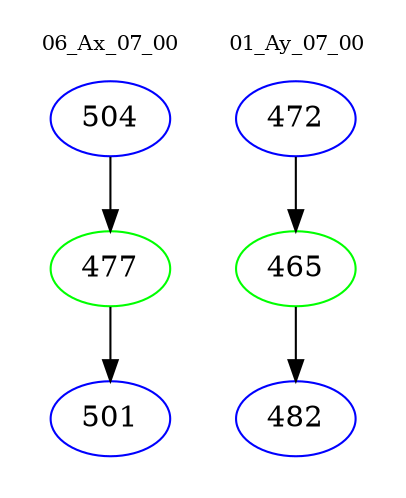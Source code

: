 digraph{
subgraph cluster_0 {
color = white
label = "06_Ax_07_00";
fontsize=10;
T0_504 [label="504", color="blue"]
T0_504 -> T0_477 [color="black"]
T0_477 [label="477", color="green"]
T0_477 -> T0_501 [color="black"]
T0_501 [label="501", color="blue"]
}
subgraph cluster_1 {
color = white
label = "01_Ay_07_00";
fontsize=10;
T1_472 [label="472", color="blue"]
T1_472 -> T1_465 [color="black"]
T1_465 [label="465", color="green"]
T1_465 -> T1_482 [color="black"]
T1_482 [label="482", color="blue"]
}
}
